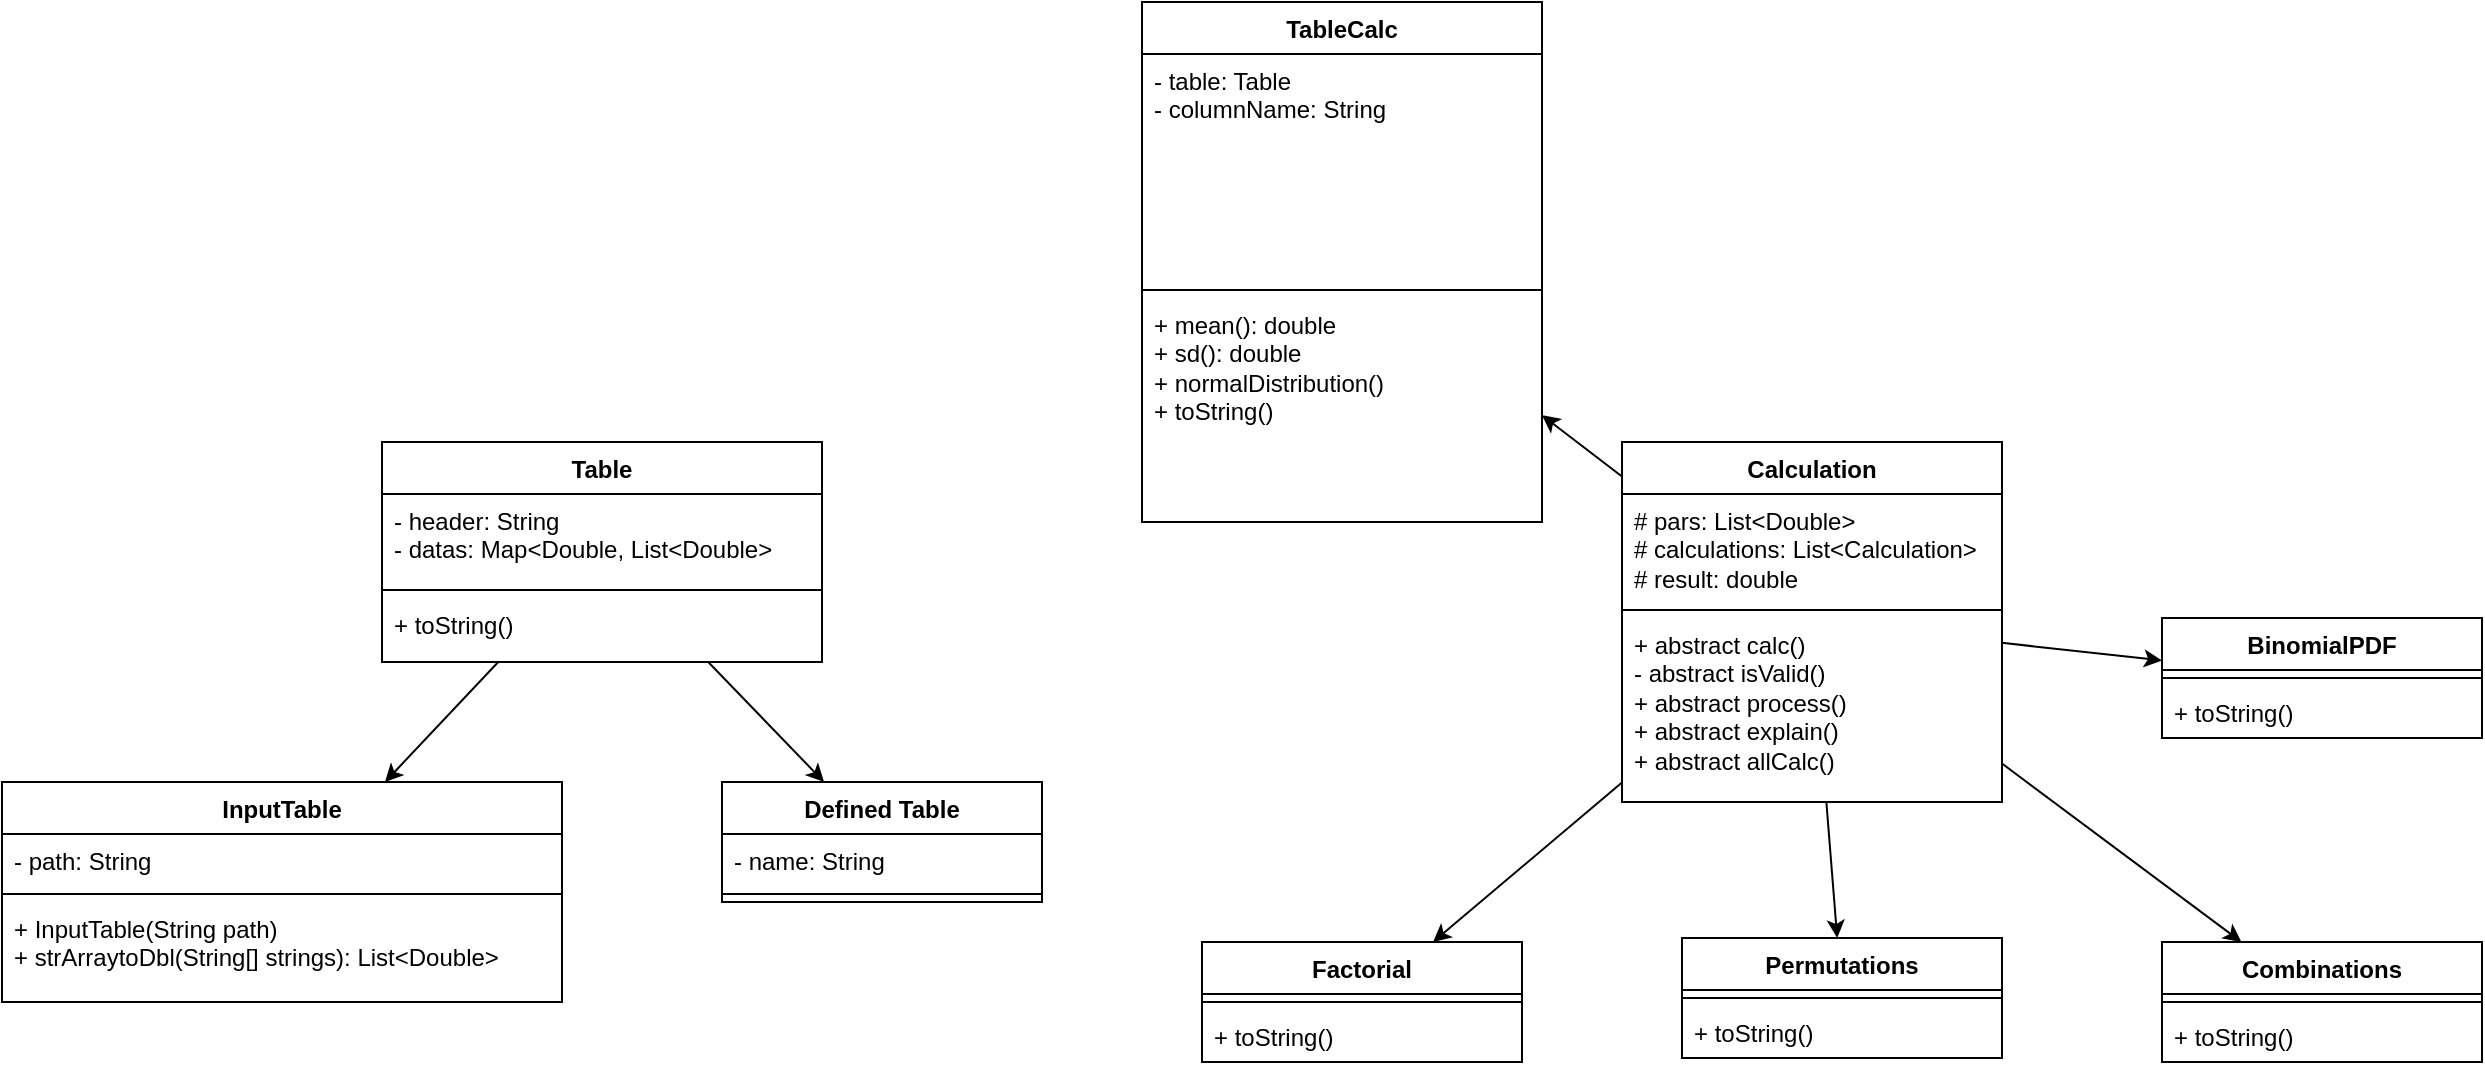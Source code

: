 <mxfile version="26.2.14">
  <diagram name="Page-1" id="-J_FgpPw5OFDFpEpAxqB">
    <mxGraphModel dx="1389" dy="703" grid="1" gridSize="10" guides="1" tooltips="1" connect="1" arrows="1" fold="1" page="1" pageScale="1" pageWidth="850" pageHeight="1100" math="0" shadow="0">
      <root>
        <mxCell id="0" />
        <mxCell id="1" parent="0" />
        <mxCell id="4Y7U6bSbXL3XBdCII6Z7-1" value="Table" style="swimlane;fontStyle=1;align=center;verticalAlign=top;childLayout=stackLayout;horizontal=1;startSize=26;horizontalStack=0;resizeParent=1;resizeParentMax=0;resizeLast=0;collapsible=1;marginBottom=0;whiteSpace=wrap;html=1;" vertex="1" parent="1">
          <mxGeometry x="350" y="230" width="220" height="110" as="geometry" />
        </mxCell>
        <mxCell id="4Y7U6bSbXL3XBdCII6Z7-2" value="- header: String&lt;div&gt;- datas: Map&amp;lt;Double, List&amp;lt;Double&amp;gt;&lt;/div&gt;" style="text;strokeColor=none;fillColor=none;align=left;verticalAlign=top;spacingLeft=4;spacingRight=4;overflow=hidden;rotatable=0;points=[[0,0.5],[1,0.5]];portConstraint=eastwest;whiteSpace=wrap;html=1;" vertex="1" parent="4Y7U6bSbXL3XBdCII6Z7-1">
          <mxGeometry y="26" width="220" height="44" as="geometry" />
        </mxCell>
        <mxCell id="4Y7U6bSbXL3XBdCII6Z7-3" value="" style="line;strokeWidth=1;fillColor=none;align=left;verticalAlign=middle;spacingTop=-1;spacingLeft=3;spacingRight=3;rotatable=0;labelPosition=right;points=[];portConstraint=eastwest;strokeColor=inherit;" vertex="1" parent="4Y7U6bSbXL3XBdCII6Z7-1">
          <mxGeometry y="70" width="220" height="8" as="geometry" />
        </mxCell>
        <mxCell id="4Y7U6bSbXL3XBdCII6Z7-4" value="+ toString()" style="text;strokeColor=none;fillColor=none;align=left;verticalAlign=top;spacingLeft=4;spacingRight=4;overflow=hidden;rotatable=0;points=[[0,0.5],[1,0.5]];portConstraint=eastwest;whiteSpace=wrap;html=1;" vertex="1" parent="4Y7U6bSbXL3XBdCII6Z7-1">
          <mxGeometry y="78" width="220" height="32" as="geometry" />
        </mxCell>
        <mxCell id="4Y7U6bSbXL3XBdCII6Z7-5" value="InputTable" style="swimlane;fontStyle=1;align=center;verticalAlign=top;childLayout=stackLayout;horizontal=1;startSize=26;horizontalStack=0;resizeParent=1;resizeParentMax=0;resizeLast=0;collapsible=1;marginBottom=0;whiteSpace=wrap;html=1;" vertex="1" parent="1">
          <mxGeometry x="160" y="400" width="280" height="110" as="geometry" />
        </mxCell>
        <mxCell id="4Y7U6bSbXL3XBdCII6Z7-6" value="- path: String" style="text;strokeColor=none;fillColor=none;align=left;verticalAlign=top;spacingLeft=4;spacingRight=4;overflow=hidden;rotatable=0;points=[[0,0.5],[1,0.5]];portConstraint=eastwest;whiteSpace=wrap;html=1;" vertex="1" parent="4Y7U6bSbXL3XBdCII6Z7-5">
          <mxGeometry y="26" width="280" height="26" as="geometry" />
        </mxCell>
        <mxCell id="4Y7U6bSbXL3XBdCII6Z7-7" value="" style="line;strokeWidth=1;fillColor=none;align=left;verticalAlign=middle;spacingTop=-1;spacingLeft=3;spacingRight=3;rotatable=0;labelPosition=right;points=[];portConstraint=eastwest;strokeColor=inherit;" vertex="1" parent="4Y7U6bSbXL3XBdCII6Z7-5">
          <mxGeometry y="52" width="280" height="8" as="geometry" />
        </mxCell>
        <mxCell id="4Y7U6bSbXL3XBdCII6Z7-8" value="+ InputTable(String path)&lt;div&gt;+ strArraytoDbl(String[] strings): List&amp;lt;Double&amp;gt;&lt;/div&gt;" style="text;strokeColor=none;fillColor=none;align=left;verticalAlign=top;spacingLeft=4;spacingRight=4;overflow=hidden;rotatable=0;points=[[0,0.5],[1,0.5]];portConstraint=eastwest;whiteSpace=wrap;html=1;" vertex="1" parent="4Y7U6bSbXL3XBdCII6Z7-5">
          <mxGeometry y="60" width="280" height="50" as="geometry" />
        </mxCell>
        <mxCell id="4Y7U6bSbXL3XBdCII6Z7-9" value="Defined Table" style="swimlane;fontStyle=1;align=center;verticalAlign=top;childLayout=stackLayout;horizontal=1;startSize=26;horizontalStack=0;resizeParent=1;resizeParentMax=0;resizeLast=0;collapsible=1;marginBottom=0;whiteSpace=wrap;html=1;" vertex="1" parent="1">
          <mxGeometry x="520" y="400" width="160" height="60" as="geometry" />
        </mxCell>
        <mxCell id="4Y7U6bSbXL3XBdCII6Z7-10" value="- name: String" style="text;strokeColor=none;fillColor=none;align=left;verticalAlign=top;spacingLeft=4;spacingRight=4;overflow=hidden;rotatable=0;points=[[0,0.5],[1,0.5]];portConstraint=eastwest;whiteSpace=wrap;html=1;" vertex="1" parent="4Y7U6bSbXL3XBdCII6Z7-9">
          <mxGeometry y="26" width="160" height="26" as="geometry" />
        </mxCell>
        <mxCell id="4Y7U6bSbXL3XBdCII6Z7-11" value="" style="line;strokeWidth=1;fillColor=none;align=left;verticalAlign=middle;spacingTop=-1;spacingLeft=3;spacingRight=3;rotatable=0;labelPosition=right;points=[];portConstraint=eastwest;strokeColor=inherit;" vertex="1" parent="4Y7U6bSbXL3XBdCII6Z7-9">
          <mxGeometry y="52" width="160" height="8" as="geometry" />
        </mxCell>
        <mxCell id="4Y7U6bSbXL3XBdCII6Z7-13" value="" style="endArrow=classic;html=1;rounded=0;entryX=0.684;entryY=0;entryDx=0;entryDy=0;entryPerimeter=0;" edge="1" parent="1" source="4Y7U6bSbXL3XBdCII6Z7-1" target="4Y7U6bSbXL3XBdCII6Z7-5">
          <mxGeometry width="50" height="50" relative="1" as="geometry">
            <mxPoint x="280" y="290" as="sourcePoint" />
            <mxPoint x="330" y="240" as="targetPoint" />
          </mxGeometry>
        </mxCell>
        <mxCell id="4Y7U6bSbXL3XBdCII6Z7-14" value="" style="endArrow=classic;html=1;rounded=0;" edge="1" parent="1" source="4Y7U6bSbXL3XBdCII6Z7-1" target="4Y7U6bSbXL3XBdCII6Z7-9">
          <mxGeometry width="50" height="50" relative="1" as="geometry">
            <mxPoint x="440" y="380" as="sourcePoint" />
            <mxPoint x="490" y="330" as="targetPoint" />
          </mxGeometry>
        </mxCell>
        <mxCell id="4Y7U6bSbXL3XBdCII6Z7-15" value="Calculation" style="swimlane;fontStyle=1;align=center;verticalAlign=top;childLayout=stackLayout;horizontal=1;startSize=26;horizontalStack=0;resizeParent=1;resizeParentMax=0;resizeLast=0;collapsible=1;marginBottom=0;whiteSpace=wrap;html=1;" vertex="1" parent="1">
          <mxGeometry x="970" y="230" width="190" height="180" as="geometry" />
        </mxCell>
        <mxCell id="4Y7U6bSbXL3XBdCII6Z7-16" value="# pars: List&amp;lt;Double&amp;gt;&lt;div&gt;# calculations: List&amp;lt;Calculation&amp;gt;&lt;/div&gt;&lt;div&gt;# result: double&lt;/div&gt;" style="text;strokeColor=none;fillColor=none;align=left;verticalAlign=top;spacingLeft=4;spacingRight=4;overflow=hidden;rotatable=0;points=[[0,0.5],[1,0.5]];portConstraint=eastwest;whiteSpace=wrap;html=1;" vertex="1" parent="4Y7U6bSbXL3XBdCII6Z7-15">
          <mxGeometry y="26" width="190" height="54" as="geometry" />
        </mxCell>
        <mxCell id="4Y7U6bSbXL3XBdCII6Z7-17" value="" style="line;strokeWidth=1;fillColor=none;align=left;verticalAlign=middle;spacingTop=-1;spacingLeft=3;spacingRight=3;rotatable=0;labelPosition=right;points=[];portConstraint=eastwest;strokeColor=inherit;" vertex="1" parent="4Y7U6bSbXL3XBdCII6Z7-15">
          <mxGeometry y="80" width="190" height="8" as="geometry" />
        </mxCell>
        <mxCell id="4Y7U6bSbXL3XBdCII6Z7-18" value="+ abstract calc()&lt;div&gt;- abstract isValid()&lt;br&gt;&lt;div&gt;+ abstract process()&lt;br&gt;+ abstract explain()&lt;/div&gt;&lt;div&gt;+ abstract allCalc()&lt;/div&gt;&lt;/div&gt;" style="text;strokeColor=none;fillColor=none;align=left;verticalAlign=top;spacingLeft=4;spacingRight=4;overflow=hidden;rotatable=0;points=[[0,0.5],[1,0.5]];portConstraint=eastwest;whiteSpace=wrap;html=1;" vertex="1" parent="4Y7U6bSbXL3XBdCII6Z7-15">
          <mxGeometry y="88" width="190" height="92" as="geometry" />
        </mxCell>
        <mxCell id="4Y7U6bSbXL3XBdCII6Z7-19" value="Factorial" style="swimlane;fontStyle=1;align=center;verticalAlign=top;childLayout=stackLayout;horizontal=1;startSize=26;horizontalStack=0;resizeParent=1;resizeParentMax=0;resizeLast=0;collapsible=1;marginBottom=0;whiteSpace=wrap;html=1;" vertex="1" parent="1">
          <mxGeometry x="760" y="480" width="160" height="60" as="geometry" />
        </mxCell>
        <mxCell id="4Y7U6bSbXL3XBdCII6Z7-21" value="" style="line;strokeWidth=1;fillColor=none;align=left;verticalAlign=middle;spacingTop=-1;spacingLeft=3;spacingRight=3;rotatable=0;labelPosition=right;points=[];portConstraint=eastwest;strokeColor=inherit;" vertex="1" parent="4Y7U6bSbXL3XBdCII6Z7-19">
          <mxGeometry y="26" width="160" height="8" as="geometry" />
        </mxCell>
        <mxCell id="4Y7U6bSbXL3XBdCII6Z7-22" value="+ toString()" style="text;strokeColor=none;fillColor=none;align=left;verticalAlign=top;spacingLeft=4;spacingRight=4;overflow=hidden;rotatable=0;points=[[0,0.5],[1,0.5]];portConstraint=eastwest;whiteSpace=wrap;html=1;" vertex="1" parent="4Y7U6bSbXL3XBdCII6Z7-19">
          <mxGeometry y="34" width="160" height="26" as="geometry" />
        </mxCell>
        <mxCell id="4Y7U6bSbXL3XBdCII6Z7-23" value="Permutations" style="swimlane;fontStyle=1;align=center;verticalAlign=top;childLayout=stackLayout;horizontal=1;startSize=26;horizontalStack=0;resizeParent=1;resizeParentMax=0;resizeLast=0;collapsible=1;marginBottom=0;whiteSpace=wrap;html=1;" vertex="1" parent="1">
          <mxGeometry x="1000" y="478" width="160" height="60" as="geometry" />
        </mxCell>
        <mxCell id="4Y7U6bSbXL3XBdCII6Z7-25" value="" style="line;strokeWidth=1;fillColor=none;align=left;verticalAlign=middle;spacingTop=-1;spacingLeft=3;spacingRight=3;rotatable=0;labelPosition=right;points=[];portConstraint=eastwest;strokeColor=inherit;" vertex="1" parent="4Y7U6bSbXL3XBdCII6Z7-23">
          <mxGeometry y="26" width="160" height="8" as="geometry" />
        </mxCell>
        <mxCell id="4Y7U6bSbXL3XBdCII6Z7-26" value="+ toString()" style="text;strokeColor=none;fillColor=none;align=left;verticalAlign=top;spacingLeft=4;spacingRight=4;overflow=hidden;rotatable=0;points=[[0,0.5],[1,0.5]];portConstraint=eastwest;whiteSpace=wrap;html=1;" vertex="1" parent="4Y7U6bSbXL3XBdCII6Z7-23">
          <mxGeometry y="34" width="160" height="26" as="geometry" />
        </mxCell>
        <mxCell id="4Y7U6bSbXL3XBdCII6Z7-27" value="Combinations" style="swimlane;fontStyle=1;align=center;verticalAlign=top;childLayout=stackLayout;horizontal=1;startSize=26;horizontalStack=0;resizeParent=1;resizeParentMax=0;resizeLast=0;collapsible=1;marginBottom=0;whiteSpace=wrap;html=1;" vertex="1" parent="1">
          <mxGeometry x="1240" y="480" width="160" height="60" as="geometry" />
        </mxCell>
        <mxCell id="4Y7U6bSbXL3XBdCII6Z7-29" value="" style="line;strokeWidth=1;fillColor=none;align=left;verticalAlign=middle;spacingTop=-1;spacingLeft=3;spacingRight=3;rotatable=0;labelPosition=right;points=[];portConstraint=eastwest;strokeColor=inherit;" vertex="1" parent="4Y7U6bSbXL3XBdCII6Z7-27">
          <mxGeometry y="26" width="160" height="8" as="geometry" />
        </mxCell>
        <mxCell id="4Y7U6bSbXL3XBdCII6Z7-30" value="+ toString()" style="text;strokeColor=none;fillColor=none;align=left;verticalAlign=top;spacingLeft=4;spacingRight=4;overflow=hidden;rotatable=0;points=[[0,0.5],[1,0.5]];portConstraint=eastwest;whiteSpace=wrap;html=1;" vertex="1" parent="4Y7U6bSbXL3XBdCII6Z7-27">
          <mxGeometry y="34" width="160" height="26" as="geometry" />
        </mxCell>
        <mxCell id="4Y7U6bSbXL3XBdCII6Z7-31" value="BinomialPDF" style="swimlane;fontStyle=1;align=center;verticalAlign=top;childLayout=stackLayout;horizontal=1;startSize=26;horizontalStack=0;resizeParent=1;resizeParentMax=0;resizeLast=0;collapsible=1;marginBottom=0;whiteSpace=wrap;html=1;" vertex="1" parent="1">
          <mxGeometry x="1240" y="318" width="160" height="60" as="geometry" />
        </mxCell>
        <mxCell id="4Y7U6bSbXL3XBdCII6Z7-33" value="" style="line;strokeWidth=1;fillColor=none;align=left;verticalAlign=middle;spacingTop=-1;spacingLeft=3;spacingRight=3;rotatable=0;labelPosition=right;points=[];portConstraint=eastwest;strokeColor=inherit;" vertex="1" parent="4Y7U6bSbXL3XBdCII6Z7-31">
          <mxGeometry y="26" width="160" height="8" as="geometry" />
        </mxCell>
        <mxCell id="4Y7U6bSbXL3XBdCII6Z7-34" value="+ toString()" style="text;strokeColor=none;fillColor=none;align=left;verticalAlign=top;spacingLeft=4;spacingRight=4;overflow=hidden;rotatable=0;points=[[0,0.5],[1,0.5]];portConstraint=eastwest;whiteSpace=wrap;html=1;" vertex="1" parent="4Y7U6bSbXL3XBdCII6Z7-31">
          <mxGeometry y="34" width="160" height="26" as="geometry" />
        </mxCell>
        <mxCell id="4Y7U6bSbXL3XBdCII6Z7-35" value="" style="endArrow=classic;html=1;rounded=0;" edge="1" parent="1" source="4Y7U6bSbXL3XBdCII6Z7-15" target="4Y7U6bSbXL3XBdCII6Z7-19">
          <mxGeometry width="50" height="50" relative="1" as="geometry">
            <mxPoint x="830" y="400" as="sourcePoint" />
            <mxPoint x="880" y="350" as="targetPoint" />
          </mxGeometry>
        </mxCell>
        <mxCell id="4Y7U6bSbXL3XBdCII6Z7-36" value="" style="endArrow=classic;html=1;rounded=0;" edge="1" parent="1" source="4Y7U6bSbXL3XBdCII6Z7-15" target="4Y7U6bSbXL3XBdCII6Z7-23">
          <mxGeometry width="50" height="50" relative="1" as="geometry">
            <mxPoint x="1290" y="190" as="sourcePoint" />
            <mxPoint x="1340" y="140" as="targetPoint" />
          </mxGeometry>
        </mxCell>
        <mxCell id="4Y7U6bSbXL3XBdCII6Z7-37" value="" style="endArrow=classic;html=1;rounded=0;" edge="1" parent="1" source="4Y7U6bSbXL3XBdCII6Z7-15" target="4Y7U6bSbXL3XBdCII6Z7-31">
          <mxGeometry width="50" height="50" relative="1" as="geometry">
            <mxPoint x="1210" y="260" as="sourcePoint" />
            <mxPoint x="1260" y="210" as="targetPoint" />
          </mxGeometry>
        </mxCell>
        <mxCell id="4Y7U6bSbXL3XBdCII6Z7-38" value="" style="endArrow=classic;html=1;rounded=0;" edge="1" parent="1" source="4Y7U6bSbXL3XBdCII6Z7-15" target="4Y7U6bSbXL3XBdCII6Z7-27">
          <mxGeometry width="50" height="50" relative="1" as="geometry">
            <mxPoint x="1180" y="470" as="sourcePoint" />
            <mxPoint x="1230" y="420" as="targetPoint" />
          </mxGeometry>
        </mxCell>
        <mxCell id="4Y7U6bSbXL3XBdCII6Z7-39" value="TableCalc" style="swimlane;fontStyle=1;align=center;verticalAlign=top;childLayout=stackLayout;horizontal=1;startSize=26;horizontalStack=0;resizeParent=1;resizeParentMax=0;resizeLast=0;collapsible=1;marginBottom=0;whiteSpace=wrap;html=1;" vertex="1" parent="1">
          <mxGeometry x="730" y="10" width="200" height="260" as="geometry" />
        </mxCell>
        <mxCell id="4Y7U6bSbXL3XBdCII6Z7-40" value="- table: Table&lt;div&gt;- columnName: String&lt;/div&gt;" style="text;strokeColor=none;fillColor=none;align=left;verticalAlign=top;spacingLeft=4;spacingRight=4;overflow=hidden;rotatable=0;points=[[0,0.5],[1,0.5]];portConstraint=eastwest;whiteSpace=wrap;html=1;" vertex="1" parent="4Y7U6bSbXL3XBdCII6Z7-39">
          <mxGeometry y="26" width="200" height="114" as="geometry" />
        </mxCell>
        <mxCell id="4Y7U6bSbXL3XBdCII6Z7-41" value="" style="line;strokeWidth=1;fillColor=none;align=left;verticalAlign=middle;spacingTop=-1;spacingLeft=3;spacingRight=3;rotatable=0;labelPosition=right;points=[];portConstraint=eastwest;strokeColor=inherit;" vertex="1" parent="4Y7U6bSbXL3XBdCII6Z7-39">
          <mxGeometry y="140" width="200" height="8" as="geometry" />
        </mxCell>
        <mxCell id="4Y7U6bSbXL3XBdCII6Z7-42" value="+ mean(): double&lt;div&gt;+ sd(): double&lt;/div&gt;&lt;div&gt;+ normalDistribution()&lt;/div&gt;&lt;div&gt;+ toString()&lt;/div&gt;" style="text;strokeColor=none;fillColor=none;align=left;verticalAlign=top;spacingLeft=4;spacingRight=4;overflow=hidden;rotatable=0;points=[[0,0.5],[1,0.5]];portConstraint=eastwest;whiteSpace=wrap;html=1;" vertex="1" parent="4Y7U6bSbXL3XBdCII6Z7-39">
          <mxGeometry y="148" width="200" height="112" as="geometry" />
        </mxCell>
        <mxCell id="4Y7U6bSbXL3XBdCII6Z7-43" value="" style="endArrow=classic;html=1;rounded=0;" edge="1" parent="1" source="4Y7U6bSbXL3XBdCII6Z7-15" target="4Y7U6bSbXL3XBdCII6Z7-39">
          <mxGeometry width="50" height="50" relative="1" as="geometry">
            <mxPoint x="1030" y="180" as="sourcePoint" />
            <mxPoint x="1080" y="130" as="targetPoint" />
          </mxGeometry>
        </mxCell>
      </root>
    </mxGraphModel>
  </diagram>
</mxfile>
